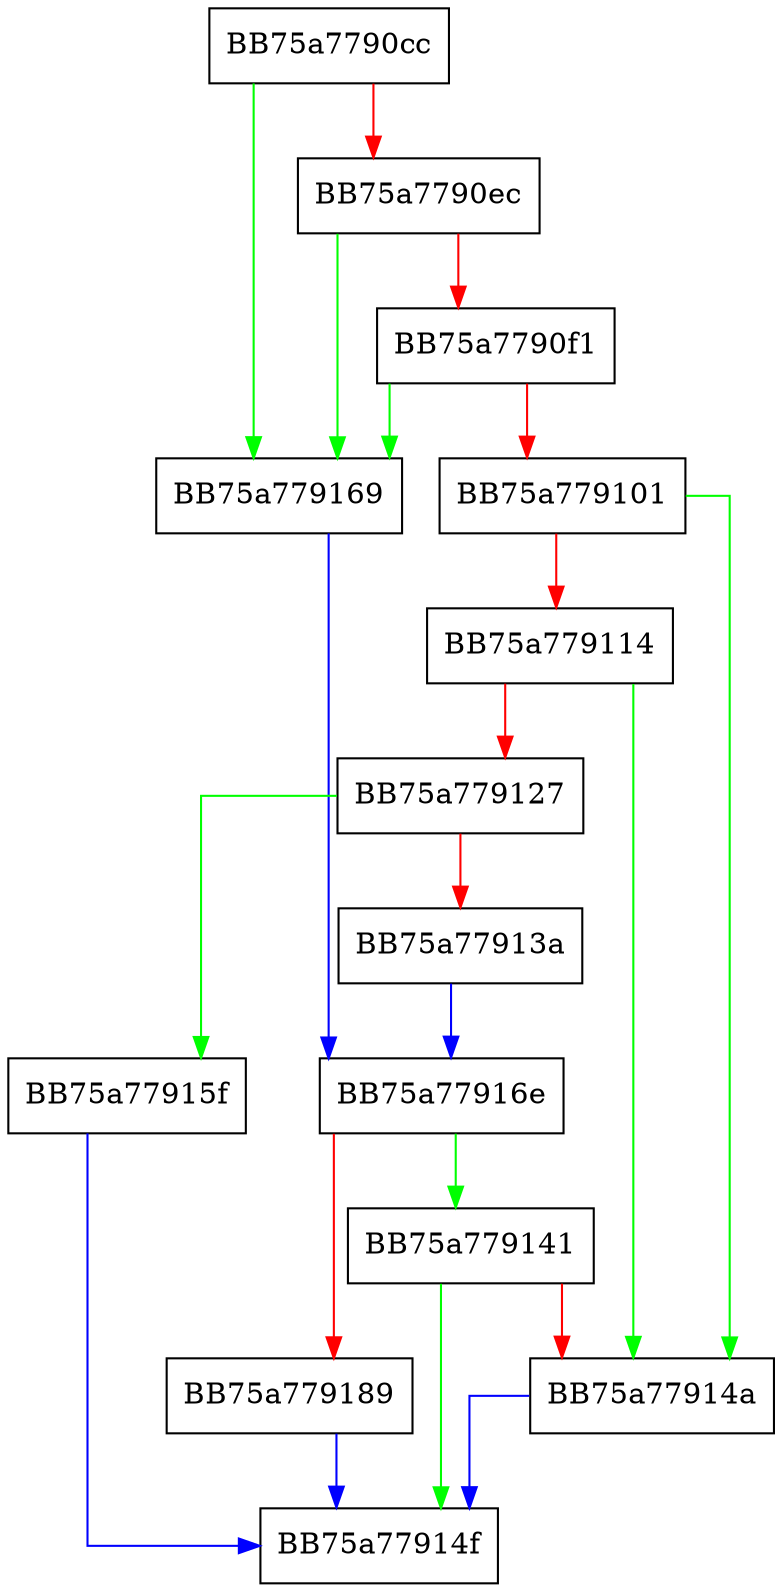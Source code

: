 digraph ProcessCodePage {
  node [shape="box"];
  graph [splines=ortho];
  BB75a7790cc -> BB75a779169 [color="green"];
  BB75a7790cc -> BB75a7790ec [color="red"];
  BB75a7790ec -> BB75a779169 [color="green"];
  BB75a7790ec -> BB75a7790f1 [color="red"];
  BB75a7790f1 -> BB75a779169 [color="green"];
  BB75a7790f1 -> BB75a779101 [color="red"];
  BB75a779101 -> BB75a77914a [color="green"];
  BB75a779101 -> BB75a779114 [color="red"];
  BB75a779114 -> BB75a77914a [color="green"];
  BB75a779114 -> BB75a779127 [color="red"];
  BB75a779127 -> BB75a77915f [color="green"];
  BB75a779127 -> BB75a77913a [color="red"];
  BB75a77913a -> BB75a77916e [color="blue"];
  BB75a779141 -> BB75a77914f [color="green"];
  BB75a779141 -> BB75a77914a [color="red"];
  BB75a77914a -> BB75a77914f [color="blue"];
  BB75a77915f -> BB75a77914f [color="blue"];
  BB75a779169 -> BB75a77916e [color="blue"];
  BB75a77916e -> BB75a779141 [color="green"];
  BB75a77916e -> BB75a779189 [color="red"];
  BB75a779189 -> BB75a77914f [color="blue"];
}